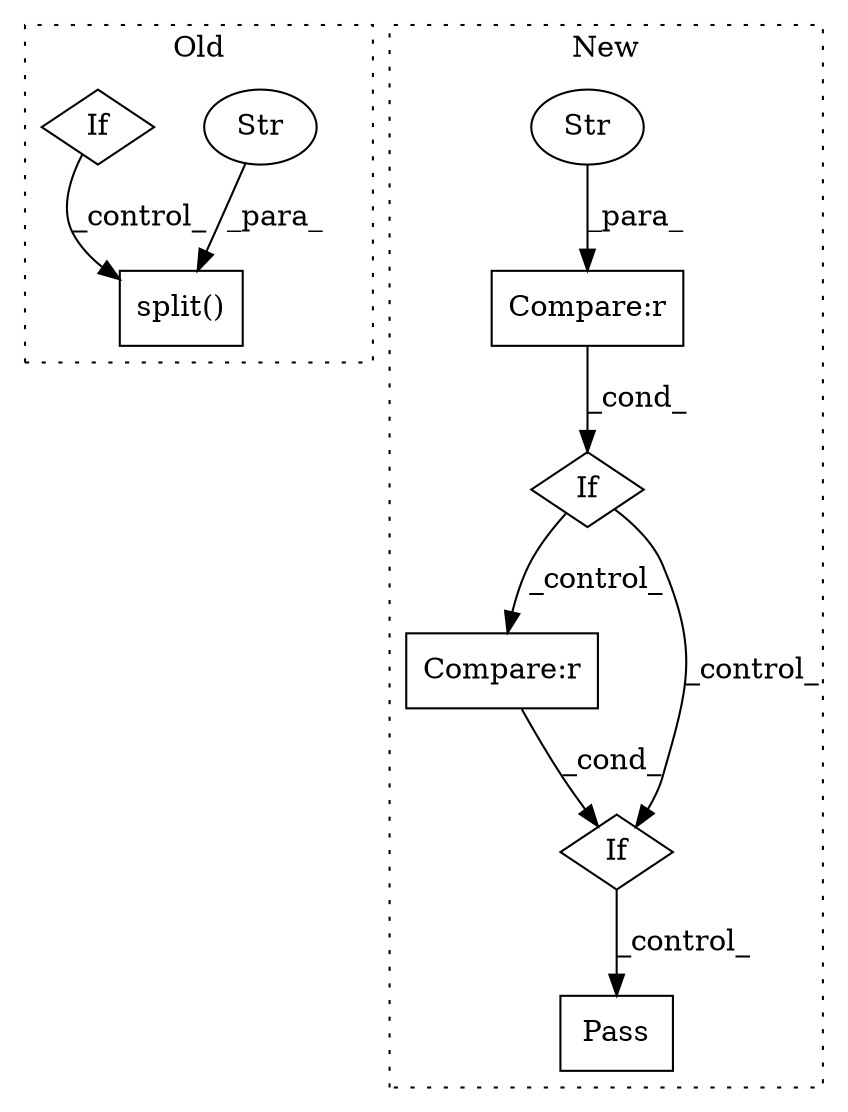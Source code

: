 digraph G {
subgraph cluster0 {
1 [label="split()" a="75" s="1495,1531" l="33,1" shape="box"];
3 [label="Str" a="66" s="1528" l="3" shape="ellipse"];
7 [label="If" a="96" s="1360" l="3" shape="diamond"];
label = "Old";
style="dotted";
}
subgraph cluster1 {
2 [label="Pass" a="62" s="1227" l="4" shape="box"];
4 [label="If" a="96" s="1041" l="3" shape="diamond"];
5 [label="Compare:r" a="40" s="1149" l="64" shape="box"];
6 [label="If" a="96" s="1149" l="0" shape="diamond"];
8 [label="Compare:r" a="40" s="1044" l="28" shape="box"];
9 [label="Str" a="66" s="1064" l="8" shape="ellipse"];
label = "New";
style="dotted";
}
3 -> 1 [label="_para_"];
4 -> 5 [label="_control_"];
4 -> 6 [label="_control_"];
5 -> 6 [label="_cond_"];
6 -> 2 [label="_control_"];
7 -> 1 [label="_control_"];
8 -> 4 [label="_cond_"];
9 -> 8 [label="_para_"];
}